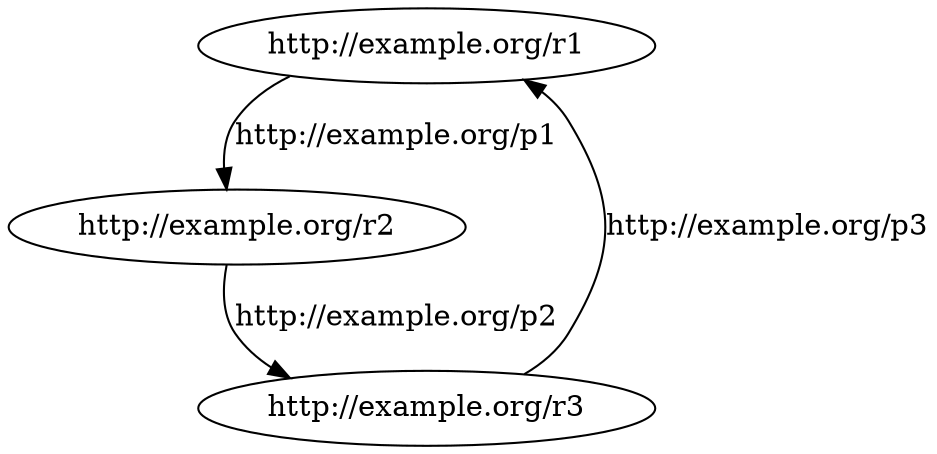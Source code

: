 digraph CYCLE {
  nodesep=0.5
  "http://example.org/r1" -> "http://example.org/r2" [ style=filled label="http://example.org/p1" ]
  "http://example.org/r2" -> "http://example.org/r3" [ style=filled label="http://example.org/p2" ]
  "http://example.org/r3" -> "http://example.org/r1" [ style=filled label="http://example.org/p3" ]
}
